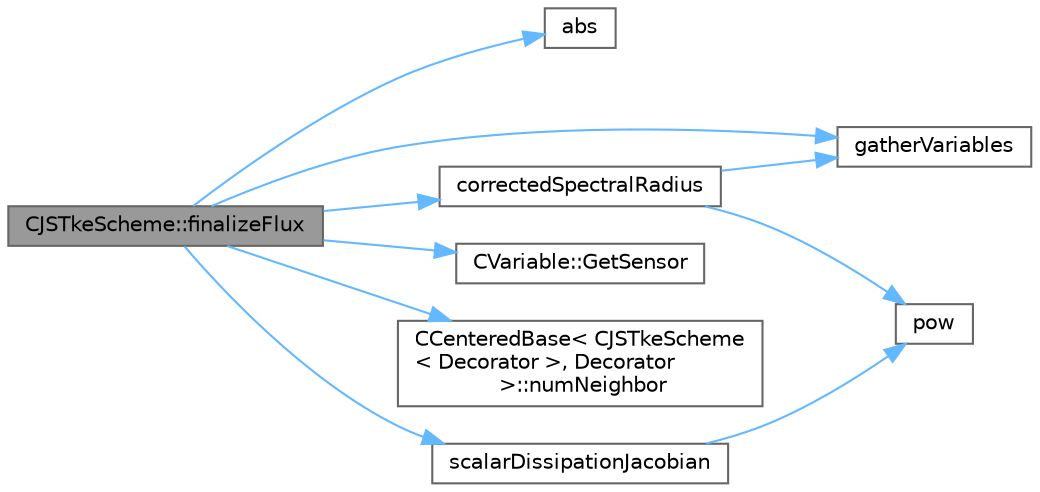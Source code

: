 digraph "CJSTkeScheme::finalizeFlux"
{
 // LATEX_PDF_SIZE
  bgcolor="transparent";
  edge [fontname=Helvetica,fontsize=10,labelfontname=Helvetica,labelfontsize=10];
  node [fontname=Helvetica,fontsize=10,shape=box,height=0.2,width=0.4];
  rankdir="LR";
  Node1 [id="Node000001",label="CJSTkeScheme::finalizeFlux",height=0.2,width=0.4,color="gray40", fillcolor="grey60", style="filled", fontcolor="black",tooltip="Updates flux and Jacobians with 2nd order dissipation."];
  Node1 -> Node2 [id="edge1_Node000001_Node000002",color="steelblue1",style="solid",tooltip=" "];
  Node2 [id="Node000002",label="abs",height=0.2,width=0.4,color="grey40", fillcolor="white", style="filled",URL="$group__SIMD.html#gaf7650d08e2a58ed700276ddc70f72f96",tooltip=" "];
  Node1 -> Node3 [id="edge2_Node000001_Node000003",color="steelblue1",style="solid",tooltip=" "];
  Node3 [id="Node000003",label="correctedSpectralRadius",height=0.2,width=0.4,color="grey40", fillcolor="white", style="filled",URL="$convection_2common_8hpp.html#acb2cdcd37f4ad8f2257645ef83e29a14",tooltip="Correct spectral radius (avgLambda) for stretching."];
  Node3 -> Node4 [id="edge3_Node000003_Node000004",color="steelblue1",style="solid",tooltip=" "];
  Node4 [id="Node000004",label="gatherVariables",height=0.2,width=0.4,color="grey40", fillcolor="white", style="filled",URL="$util_8hpp.html#a7648e1f2c52290af24a78ffad125e541",tooltip="Gather a single variable from index iPoint of a 1D container."];
  Node3 -> Node5 [id="edge4_Node000003_Node000005",color="steelblue1",style="solid",tooltip=" "];
  Node5 [id="Node000005",label="pow",height=0.2,width=0.4,color="grey40", fillcolor="white", style="filled",URL="$group__SIMD.html#ga768cbdeba8e4567257959378fba27f17",tooltip=" "];
  Node1 -> Node4 [id="edge5_Node000001_Node000004",color="steelblue1",style="solid",tooltip=" "];
  Node1 -> Node6 [id="edge6_Node000001_Node000006",color="steelblue1",style="solid",tooltip=" "];
  Node6 [id="Node000006",label="CVariable::GetSensor",height=0.2,width=0.4,color="grey40", fillcolor="white", style="filled",URL="$classCVariable.html#afec545423f883bcd961ac9f1e5d18dd2",tooltip="Get the pressure sensor."];
  Node1 -> Node7 [id="edge7_Node000001_Node000007",color="steelblue1",style="solid",tooltip=" "];
  Node7 [id="Node000007",label="CCenteredBase\< CJSTkeScheme\l\< Decorator \>, Decorator\l \>::numNeighbor",height=0.2,width=0.4,color="grey40", fillcolor="white", style="filled",URL="$classCCenteredBase.html#a3ab01984a7303b5a58eecfa08071678e",tooltip="Special treatment needed to fetch integer data."];
  Node1 -> Node8 [id="edge8_Node000001_Node000008",color="steelblue1",style="solid",tooltip=" "];
  Node8 [id="Node000008",label="scalarDissipationJacobian",height=0.2,width=0.4,color="grey40", fillcolor="white", style="filled",URL="$convection_2common_8hpp.html#a965bebe6ff573453119bf7c995d0a29d",tooltip="Update of a flux Jacobian due to a scalar dissipation term."];
  Node8 -> Node5 [id="edge9_Node000008_Node000005",color="steelblue1",style="solid",tooltip=" "];
}
